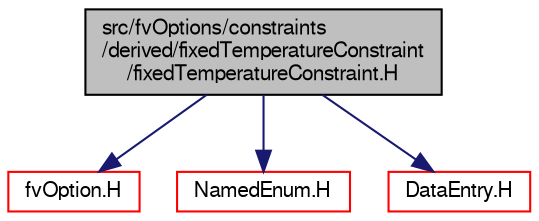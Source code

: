 digraph "src/fvOptions/constraints/derived/fixedTemperatureConstraint/fixedTemperatureConstraint.H"
{
  bgcolor="transparent";
  edge [fontname="FreeSans",fontsize="10",labelfontname="FreeSans",labelfontsize="10"];
  node [fontname="FreeSans",fontsize="10",shape=record];
  Node0 [label="src/fvOptions/constraints\l/derived/fixedTemperatureConstraint\l/fixedTemperatureConstraint.H",height=0.2,width=0.4,color="black", fillcolor="grey75", style="filled", fontcolor="black"];
  Node0 -> Node1 [color="midnightblue",fontsize="10",style="solid",fontname="FreeSans"];
  Node1 [label="fvOption.H",height=0.2,width=0.4,color="red",URL="$a04613.html"];
  Node0 -> Node90 [color="midnightblue",fontsize="10",style="solid",fontname="FreeSans"];
  Node90 [label="NamedEnum.H",height=0.2,width=0.4,color="red",URL="$a08783.html"];
  Node0 -> Node303 [color="midnightblue",fontsize="10",style="solid",fontname="FreeSans"];
  Node303 [label="DataEntry.H",height=0.2,width=0.4,color="red",URL="$a12242.html"];
}
